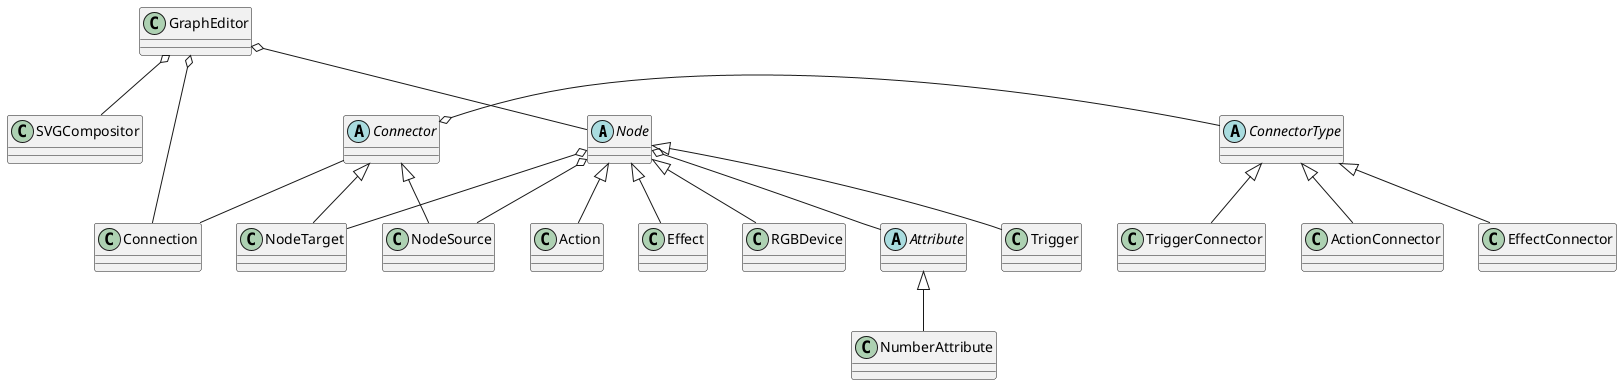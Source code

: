 @startuml "Visual layer"
abstract Node
abstract Attribute
abstract ConnectorType
abstract Connector
class GraphEditor
class Trigger
class Action
class Effect
class RGBDevice
class Connection
class NodeSource
class NodeTarget
class NumberAttribute
class TriggerConnector
class ActionConnector
class EffectConnector
GraphEditor o-- Node
GraphEditor o-- Connection
GraphEditor o-- SVGCompositor
Node o-- NodeSource
Node o-- NodeTarget
Node o-- Attribute
Node <|-- Trigger
Node <|-- Action
Node <|-- Effect
Node <|-- RGBDevice
Connector -- Connection
Connector o- ConnectorType
Connector <|-- NodeTarget
Connector <|-- NodeSource
ConnectorType <|-- TriggerConnector
ConnectorType <|-- ActionConnector
ConnectorType <|-- EffectConnector
Attribute <|-- NumberAttribute
@enduml